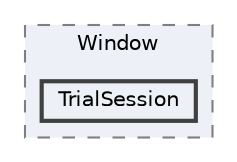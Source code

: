 digraph "202_Lobby_UI/Window/TrialSession"
{
 // LATEX_PDF_SIZE
  bgcolor="transparent";
  edge [fontname=Helvetica,fontsize=10,labelfontname=Helvetica,labelfontsize=10];
  node [fontname=Helvetica,fontsize=10,shape=box,height=0.2,width=0.4];
  compound=true
  subgraph clusterdir_8d335397832983c235beb927ab15f84e {
    graph [ bgcolor="#edf0f7", pencolor="grey50", label="Window", fontname=Helvetica,fontsize=10 style="filled,dashed", URL="dir_8d335397832983c235beb927ab15f84e.html",tooltip=""]
  dir_474a28d080a3404f5218ca3fb7a94058 [label="TrialSession", fillcolor="#edf0f7", color="grey25", style="filled,bold", URL="dir_474a28d080a3404f5218ca3fb7a94058.html",tooltip=""];
  }
}
